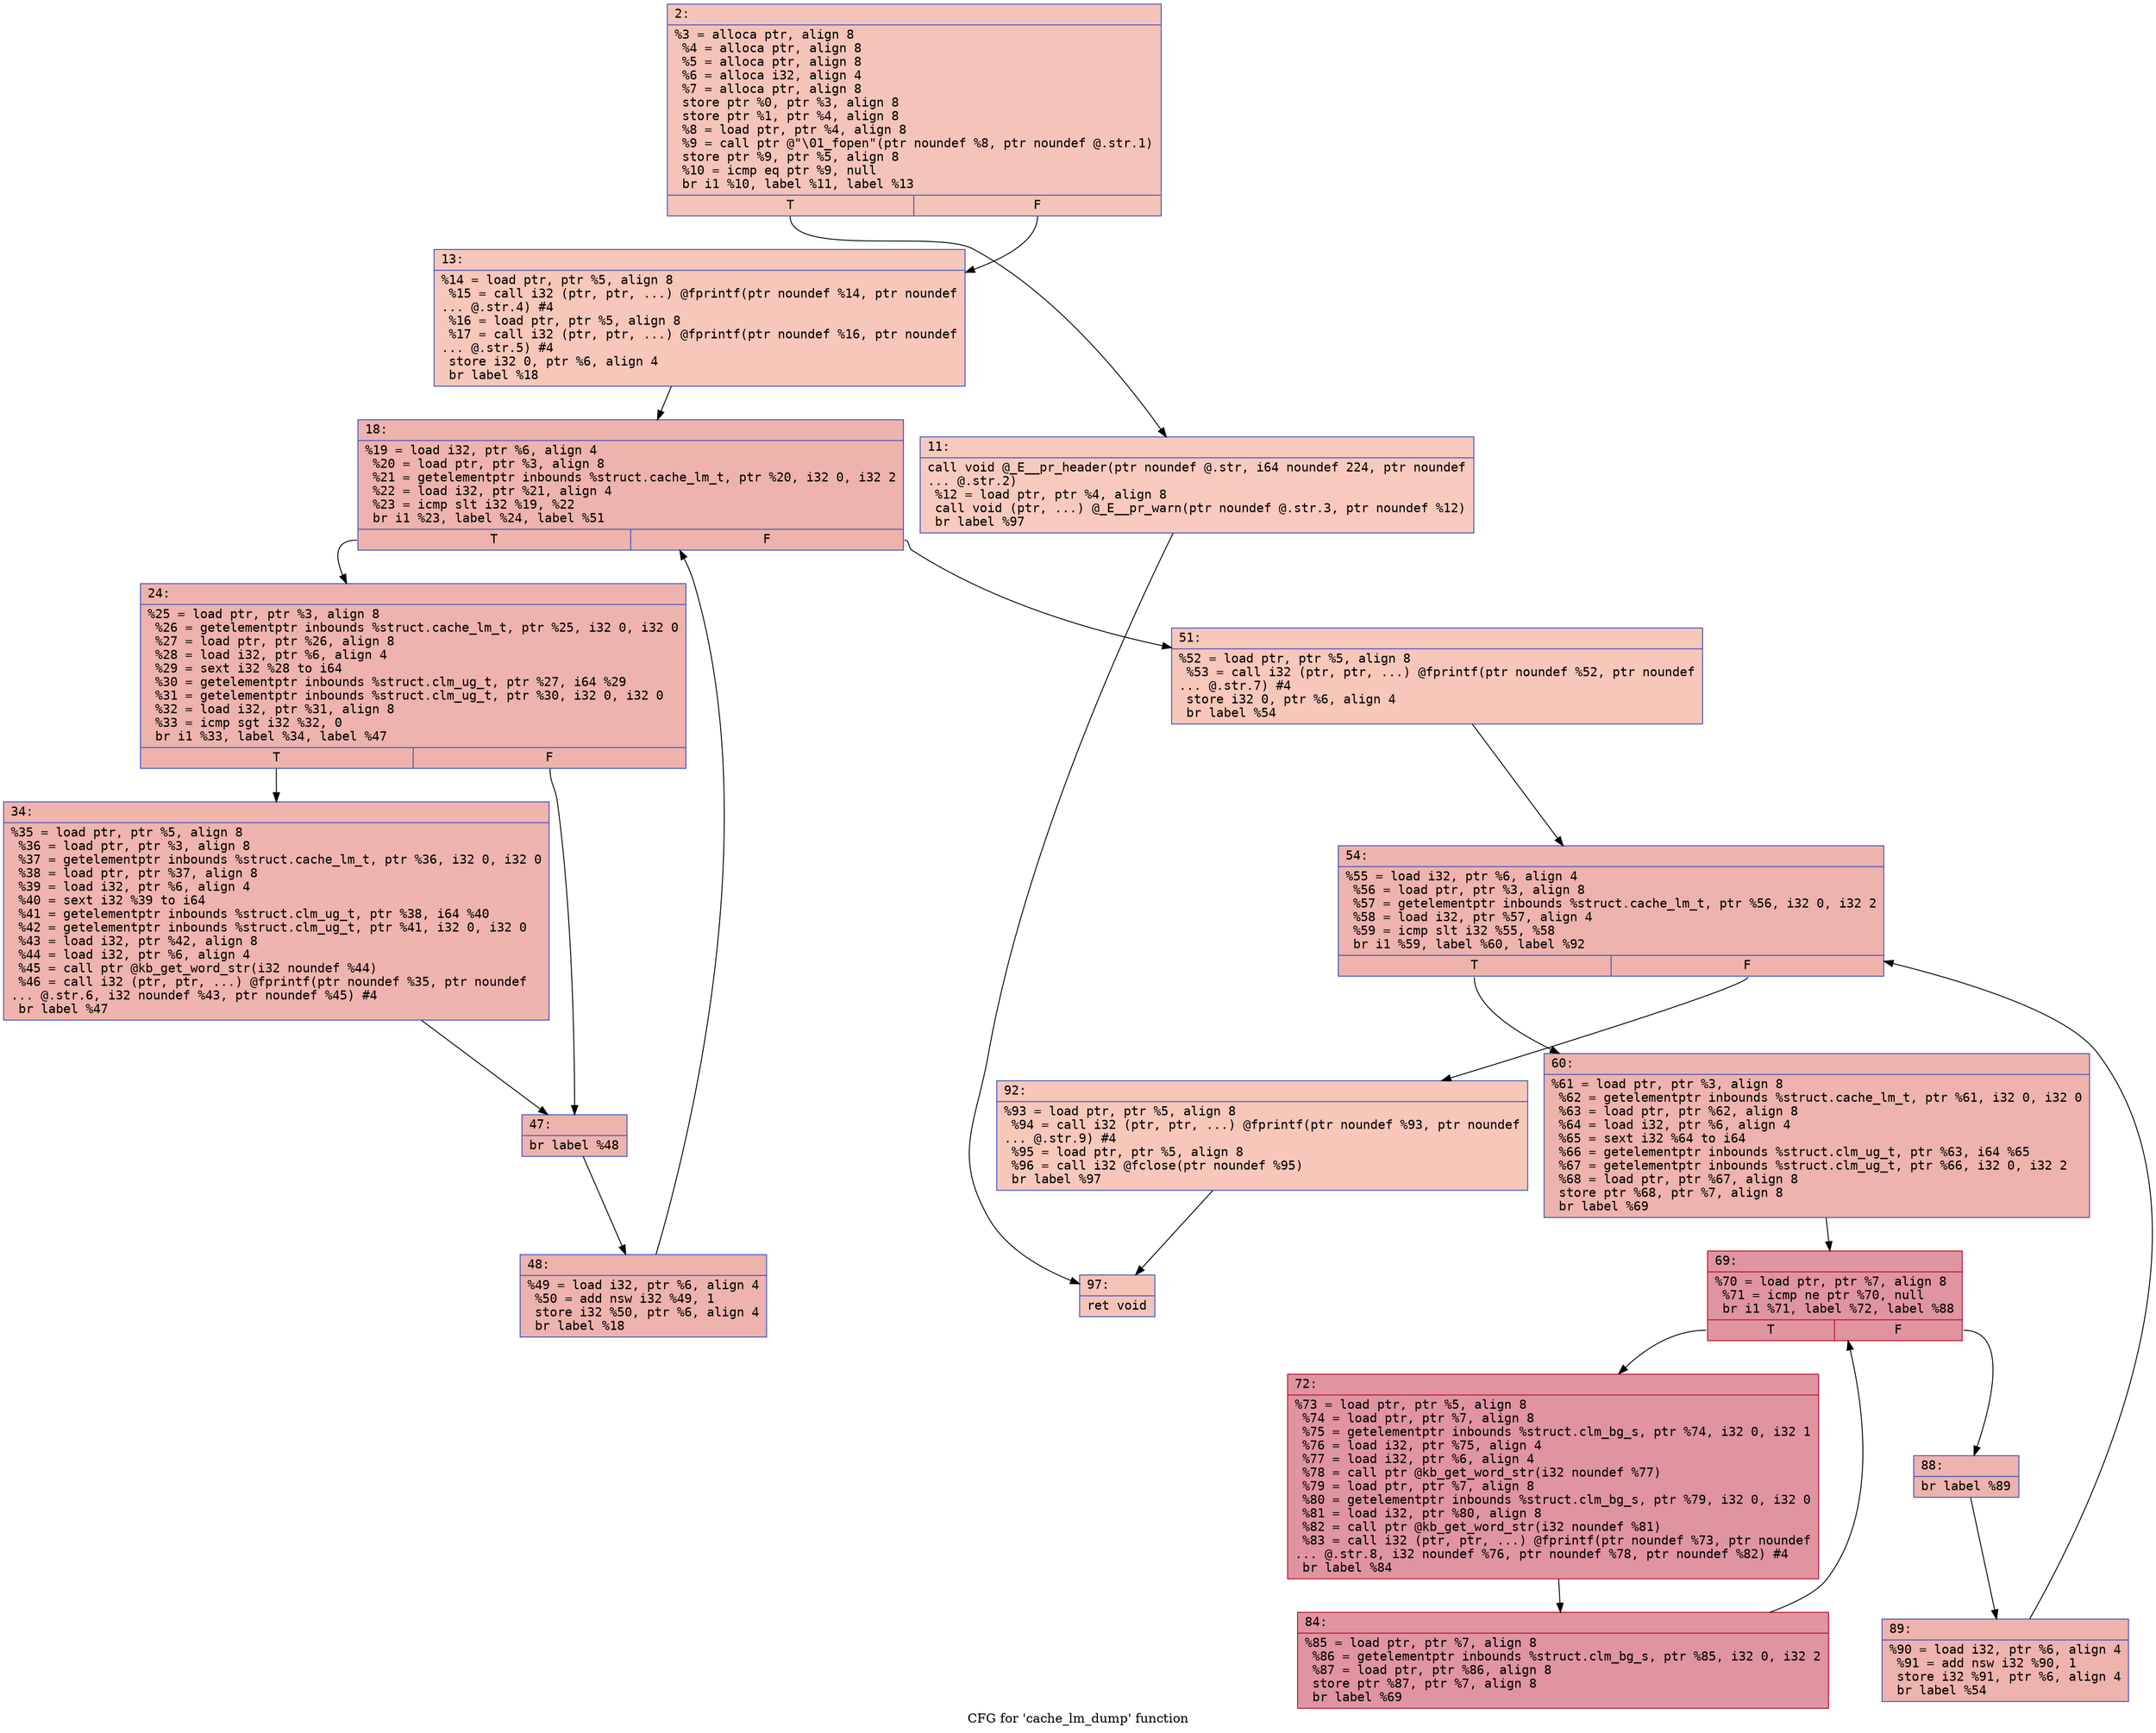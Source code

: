 digraph "CFG for 'cache_lm_dump' function" {
	label="CFG for 'cache_lm_dump' function";

	Node0x600000349680 [shape=record,color="#3d50c3ff", style=filled, fillcolor="#e97a5f70" fontname="Courier",label="{2:\l|  %3 = alloca ptr, align 8\l  %4 = alloca ptr, align 8\l  %5 = alloca ptr, align 8\l  %6 = alloca i32, align 4\l  %7 = alloca ptr, align 8\l  store ptr %0, ptr %3, align 8\l  store ptr %1, ptr %4, align 8\l  %8 = load ptr, ptr %4, align 8\l  %9 = call ptr @\"\\01_fopen\"(ptr noundef %8, ptr noundef @.str.1)\l  store ptr %9, ptr %5, align 8\l  %10 = icmp eq ptr %9, null\l  br i1 %10, label %11, label %13\l|{<s0>T|<s1>F}}"];
	Node0x600000349680:s0 -> Node0x600000349a90[tooltip="2 -> 11\nProbability 37.50%" ];
	Node0x600000349680:s1 -> Node0x600000349ae0[tooltip="2 -> 13\nProbability 62.50%" ];
	Node0x600000349a90 [shape=record,color="#3d50c3ff", style=filled, fillcolor="#ef886b70" fontname="Courier",label="{11:\l|  call void @_E__pr_header(ptr noundef @.str, i64 noundef 224, ptr noundef\l... @.str.2)\l  %12 = load ptr, ptr %4, align 8\l  call void (ptr, ...) @_E__pr_warn(ptr noundef @.str.3, ptr noundef %12)\l  br label %97\l}"];
	Node0x600000349a90 -> Node0x600000349f90[tooltip="11 -> 97\nProbability 100.00%" ];
	Node0x600000349ae0 [shape=record,color="#3d50c3ff", style=filled, fillcolor="#ec7f6370" fontname="Courier",label="{13:\l|  %14 = load ptr, ptr %5, align 8\l  %15 = call i32 (ptr, ptr, ...) @fprintf(ptr noundef %14, ptr noundef\l... @.str.4) #4\l  %16 = load ptr, ptr %5, align 8\l  %17 = call i32 (ptr, ptr, ...) @fprintf(ptr noundef %16, ptr noundef\l... @.str.5) #4\l  store i32 0, ptr %6, align 4\l  br label %18\l}"];
	Node0x600000349ae0 -> Node0x600000349b30[tooltip="13 -> 18\nProbability 100.00%" ];
	Node0x600000349b30 [shape=record,color="#3d50c3ff", style=filled, fillcolor="#d6524470" fontname="Courier",label="{18:\l|  %19 = load i32, ptr %6, align 4\l  %20 = load ptr, ptr %3, align 8\l  %21 = getelementptr inbounds %struct.cache_lm_t, ptr %20, i32 0, i32 2\l  %22 = load i32, ptr %21, align 4\l  %23 = icmp slt i32 %19, %22\l  br i1 %23, label %24, label %51\l|{<s0>T|<s1>F}}"];
	Node0x600000349b30:s0 -> Node0x600000349b80[tooltip="18 -> 24\nProbability 96.88%" ];
	Node0x600000349b30:s1 -> Node0x600000349cc0[tooltip="18 -> 51\nProbability 3.12%" ];
	Node0x600000349b80 [shape=record,color="#3d50c3ff", style=filled, fillcolor="#d6524470" fontname="Courier",label="{24:\l|  %25 = load ptr, ptr %3, align 8\l  %26 = getelementptr inbounds %struct.cache_lm_t, ptr %25, i32 0, i32 0\l  %27 = load ptr, ptr %26, align 8\l  %28 = load i32, ptr %6, align 4\l  %29 = sext i32 %28 to i64\l  %30 = getelementptr inbounds %struct.clm_ug_t, ptr %27, i64 %29\l  %31 = getelementptr inbounds %struct.clm_ug_t, ptr %30, i32 0, i32 0\l  %32 = load i32, ptr %31, align 8\l  %33 = icmp sgt i32 %32, 0\l  br i1 %33, label %34, label %47\l|{<s0>T|<s1>F}}"];
	Node0x600000349b80:s0 -> Node0x600000349bd0[tooltip="24 -> 34\nProbability 62.50%" ];
	Node0x600000349b80:s1 -> Node0x600000349c20[tooltip="24 -> 47\nProbability 37.50%" ];
	Node0x600000349bd0 [shape=record,color="#3d50c3ff", style=filled, fillcolor="#d8564670" fontname="Courier",label="{34:\l|  %35 = load ptr, ptr %5, align 8\l  %36 = load ptr, ptr %3, align 8\l  %37 = getelementptr inbounds %struct.cache_lm_t, ptr %36, i32 0, i32 0\l  %38 = load ptr, ptr %37, align 8\l  %39 = load i32, ptr %6, align 4\l  %40 = sext i32 %39 to i64\l  %41 = getelementptr inbounds %struct.clm_ug_t, ptr %38, i64 %40\l  %42 = getelementptr inbounds %struct.clm_ug_t, ptr %41, i32 0, i32 0\l  %43 = load i32, ptr %42, align 8\l  %44 = load i32, ptr %6, align 4\l  %45 = call ptr @kb_get_word_str(i32 noundef %44)\l  %46 = call i32 (ptr, ptr, ...) @fprintf(ptr noundef %35, ptr noundef\l... @.str.6, i32 noundef %43, ptr noundef %45) #4\l  br label %47\l}"];
	Node0x600000349bd0 -> Node0x600000349c20[tooltip="34 -> 47\nProbability 100.00%" ];
	Node0x600000349c20 [shape=record,color="#3d50c3ff", style=filled, fillcolor="#d6524470" fontname="Courier",label="{47:\l|  br label %48\l}"];
	Node0x600000349c20 -> Node0x600000349c70[tooltip="47 -> 48\nProbability 100.00%" ];
	Node0x600000349c70 [shape=record,color="#3d50c3ff", style=filled, fillcolor="#d6524470" fontname="Courier",label="{48:\l|  %49 = load i32, ptr %6, align 4\l  %50 = add nsw i32 %49, 1\l  store i32 %50, ptr %6, align 4\l  br label %18\l}"];
	Node0x600000349c70 -> Node0x600000349b30[tooltip="48 -> 18\nProbability 100.00%" ];
	Node0x600000349cc0 [shape=record,color="#3d50c3ff", style=filled, fillcolor="#ec7f6370" fontname="Courier",label="{51:\l|  %52 = load ptr, ptr %5, align 8\l  %53 = call i32 (ptr, ptr, ...) @fprintf(ptr noundef %52, ptr noundef\l... @.str.7) #4\l  store i32 0, ptr %6, align 4\l  br label %54\l}"];
	Node0x600000349cc0 -> Node0x600000349d10[tooltip="51 -> 54\nProbability 100.00%" ];
	Node0x600000349d10 [shape=record,color="#3d50c3ff", style=filled, fillcolor="#d6524470" fontname="Courier",label="{54:\l|  %55 = load i32, ptr %6, align 4\l  %56 = load ptr, ptr %3, align 8\l  %57 = getelementptr inbounds %struct.cache_lm_t, ptr %56, i32 0, i32 2\l  %58 = load i32, ptr %57, align 4\l  %59 = icmp slt i32 %55, %58\l  br i1 %59, label %60, label %92\l|{<s0>T|<s1>F}}"];
	Node0x600000349d10:s0 -> Node0x600000349d60[tooltip="54 -> 60\nProbability 96.88%" ];
	Node0x600000349d10:s1 -> Node0x600000349f40[tooltip="54 -> 92\nProbability 3.12%" ];
	Node0x600000349d60 [shape=record,color="#3d50c3ff", style=filled, fillcolor="#d6524470" fontname="Courier",label="{60:\l|  %61 = load ptr, ptr %3, align 8\l  %62 = getelementptr inbounds %struct.cache_lm_t, ptr %61, i32 0, i32 0\l  %63 = load ptr, ptr %62, align 8\l  %64 = load i32, ptr %6, align 4\l  %65 = sext i32 %64 to i64\l  %66 = getelementptr inbounds %struct.clm_ug_t, ptr %63, i64 %65\l  %67 = getelementptr inbounds %struct.clm_ug_t, ptr %66, i32 0, i32 2\l  %68 = load ptr, ptr %67, align 8\l  store ptr %68, ptr %7, align 8\l  br label %69\l}"];
	Node0x600000349d60 -> Node0x600000349db0[tooltip="60 -> 69\nProbability 100.00%" ];
	Node0x600000349db0 [shape=record,color="#b70d28ff", style=filled, fillcolor="#b70d2870" fontname="Courier",label="{69:\l|  %70 = load ptr, ptr %7, align 8\l  %71 = icmp ne ptr %70, null\l  br i1 %71, label %72, label %88\l|{<s0>T|<s1>F}}"];
	Node0x600000349db0:s0 -> Node0x600000349e00[tooltip="69 -> 72\nProbability 96.88%" ];
	Node0x600000349db0:s1 -> Node0x600000349ea0[tooltip="69 -> 88\nProbability 3.12%" ];
	Node0x600000349e00 [shape=record,color="#b70d28ff", style=filled, fillcolor="#b70d2870" fontname="Courier",label="{72:\l|  %73 = load ptr, ptr %5, align 8\l  %74 = load ptr, ptr %7, align 8\l  %75 = getelementptr inbounds %struct.clm_bg_s, ptr %74, i32 0, i32 1\l  %76 = load i32, ptr %75, align 4\l  %77 = load i32, ptr %6, align 4\l  %78 = call ptr @kb_get_word_str(i32 noundef %77)\l  %79 = load ptr, ptr %7, align 8\l  %80 = getelementptr inbounds %struct.clm_bg_s, ptr %79, i32 0, i32 0\l  %81 = load i32, ptr %80, align 8\l  %82 = call ptr @kb_get_word_str(i32 noundef %81)\l  %83 = call i32 (ptr, ptr, ...) @fprintf(ptr noundef %73, ptr noundef\l... @.str.8, i32 noundef %76, ptr noundef %78, ptr noundef %82) #4\l  br label %84\l}"];
	Node0x600000349e00 -> Node0x600000349e50[tooltip="72 -> 84\nProbability 100.00%" ];
	Node0x600000349e50 [shape=record,color="#b70d28ff", style=filled, fillcolor="#b70d2870" fontname="Courier",label="{84:\l|  %85 = load ptr, ptr %7, align 8\l  %86 = getelementptr inbounds %struct.clm_bg_s, ptr %85, i32 0, i32 2\l  %87 = load ptr, ptr %86, align 8\l  store ptr %87, ptr %7, align 8\l  br label %69\l}"];
	Node0x600000349e50 -> Node0x600000349db0[tooltip="84 -> 69\nProbability 100.00%" ];
	Node0x600000349ea0 [shape=record,color="#3d50c3ff", style=filled, fillcolor="#d6524470" fontname="Courier",label="{88:\l|  br label %89\l}"];
	Node0x600000349ea0 -> Node0x600000349ef0[tooltip="88 -> 89\nProbability 100.00%" ];
	Node0x600000349ef0 [shape=record,color="#3d50c3ff", style=filled, fillcolor="#d6524470" fontname="Courier",label="{89:\l|  %90 = load i32, ptr %6, align 4\l  %91 = add nsw i32 %90, 1\l  store i32 %91, ptr %6, align 4\l  br label %54\l}"];
	Node0x600000349ef0 -> Node0x600000349d10[tooltip="89 -> 54\nProbability 100.00%" ];
	Node0x600000349f40 [shape=record,color="#3d50c3ff", style=filled, fillcolor="#ec7f6370" fontname="Courier",label="{92:\l|  %93 = load ptr, ptr %5, align 8\l  %94 = call i32 (ptr, ptr, ...) @fprintf(ptr noundef %93, ptr noundef\l... @.str.9) #4\l  %95 = load ptr, ptr %5, align 8\l  %96 = call i32 @fclose(ptr noundef %95)\l  br label %97\l}"];
	Node0x600000349f40 -> Node0x600000349f90[tooltip="92 -> 97\nProbability 100.00%" ];
	Node0x600000349f90 [shape=record,color="#3d50c3ff", style=filled, fillcolor="#e97a5f70" fontname="Courier",label="{97:\l|  ret void\l}"];
}
